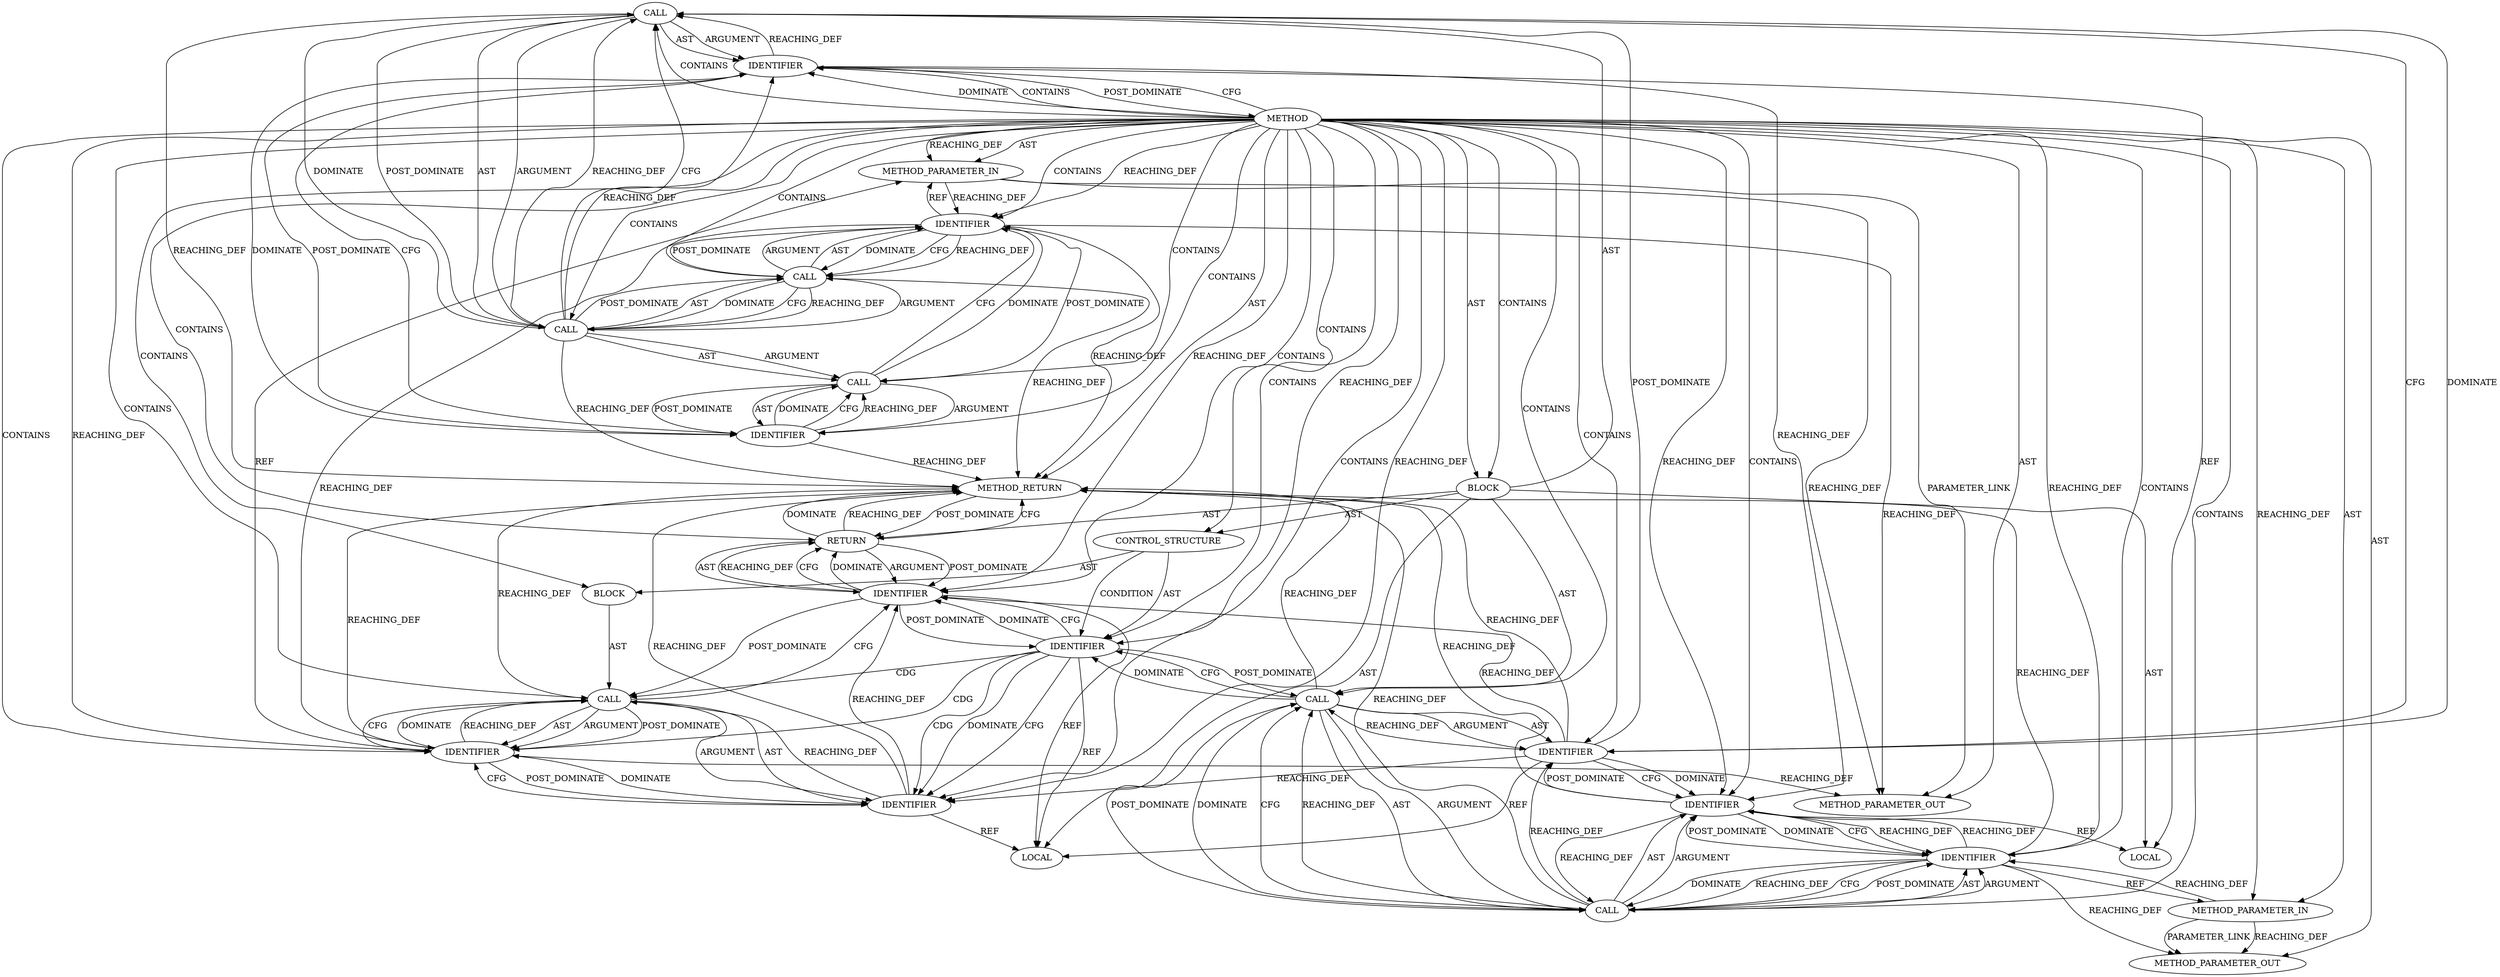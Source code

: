 digraph {
  4825 [label=CALL ORDER=2 ARGUMENT_INDEX=-1 CODE="req_size = sizeof(struct aead_request) +
		crypto_aead_reqsize(aead)" COLUMN_NUMBER=15 METHOD_FULL_NAME="<operator>.assignment" LINE_NUMBER=136 TYPE_FULL_NAME="<empty>" DISPATCH_TYPE="STATIC_DISPATCH" SIGNATURE="" NAME="<operator>.assignment"]
  4830 [label=CALL ORDER=2 ARGUMENT_INDEX=2 CODE="crypto_aead_reqsize(aead)" COLUMN_NUMBER=3 METHOD_FULL_NAME="crypto_aead_reqsize" LINE_NUMBER=137 TYPE_FULL_NAME="<empty>" DISPATCH_TYPE="STATIC_DISPATCH" SIGNATURE="" NAME="crypto_aead_reqsize"]
  4826 [label=IDENTIFIER ORDER=1 ARGUMENT_INDEX=1 CODE="req_size" COLUMN_NUMBER=15 LINE_NUMBER=136 TYPE_FULL_NAME="unsigned int" NAME="req_size"]
  4841 [label=CALL ORDER=1 ARGUMENT_INDEX=1 CODE="tls_init_aead_request(aead_req, aead)" COLUMN_NUMBER=3 METHOD_FULL_NAME="tls_init_aead_request" LINE_NUMBER=142 TYPE_FULL_NAME="<empty>" DISPATCH_TYPE="STATIC_DISPATCH" SIGNATURE="" NAME="tls_init_aead_request"]
  4834 [label=IDENTIFIER ORDER=1 ARGUMENT_INDEX=1 CODE="aead_req" COLUMN_NUMBER=2 LINE_NUMBER=140 TYPE_FULL_NAME="aead_request*" NAME="aead_req"]
  4846 [label=METHOD_RETURN ORDER=4 CODE="RET" COLUMN_NUMBER=1 LINE_NUMBER=133 TYPE_FULL_NAME="struct aead_request" EVALUATION_STRATEGY="BY_VALUE"]
  4838 [label=CONTROL_STRUCTURE CONTROL_STRUCTURE_TYPE="IF" ORDER=5 PARSER_TYPE_NAME="CASTIfStatement" ARGUMENT_INDEX=-1 CODE="if (aead_req)" COLUMN_NUMBER=2 LINE_NUMBER=141]
  4829 [label=IDENTIFIER ORDER=1 ARGUMENT_INDEX=1 CODE="struct aead_request" COLUMN_NUMBER=33 LINE_NUMBER=136 TYPE_FULL_NAME="aead_request" NAME="struct aead_request"]
  4824 [label=LOCAL ORDER=1 CODE="unsigned int req_size" COLUMN_NUMBER=15 LINE_NUMBER=136 TYPE_FULL_NAME="unsigned int" NAME="req_size"]
  4822 [label=METHOD_PARAMETER_IN ORDER=2 CODE="gfp_t flags" IS_VARIADIC=false COLUMN_NUMBER=10 LINE_NUMBER=134 TYPE_FULL_NAME="gfp_t" EVALUATION_STRATEGY="BY_VALUE" INDEX=2 NAME="flags"]
  4845 [label=IDENTIFIER ORDER=1 ARGUMENT_INDEX=-1 CODE="aead_req" COLUMN_NUMBER=9 LINE_NUMBER=143 TYPE_FULL_NAME="aead_request*" NAME="aead_req"]
  4835 [label=CALL ORDER=2 ARGUMENT_INDEX=2 CODE="kzalloc(req_size, flags)" COLUMN_NUMBER=13 METHOD_FULL_NAME="kzalloc" LINE_NUMBER=140 TYPE_FULL_NAME="<empty>" DISPATCH_TYPE="STATIC_DISPATCH" SIGNATURE="" NAME="kzalloc"]
  4823 [label=BLOCK ORDER=3 ARGUMENT_INDEX=-1 CODE="{
	unsigned int req_size = sizeof(struct aead_request) +
		crypto_aead_reqsize(aead);
	struct aead_request *aead_req;

	aead_req = kzalloc(req_size, flags);
	if (aead_req)
		tls_init_aead_request(aead_req, aead);
	return aead_req;
}" COLUMN_NUMBER=1 LINE_NUMBER=135 TYPE_FULL_NAME="void"]
  4833 [label=CALL ORDER=4 ARGUMENT_INDEX=-1 CODE="aead_req = kzalloc(req_size, flags)" COLUMN_NUMBER=2 METHOD_FULL_NAME="<operator>.assignment" LINE_NUMBER=140 TYPE_FULL_NAME="<empty>" DISPATCH_TYPE="STATIC_DISPATCH" SIGNATURE="" NAME="<operator>.assignment"]
  4827 [label=CALL ORDER=2 ARGUMENT_INDEX=2 CODE="sizeof(struct aead_request) +
		crypto_aead_reqsize(aead)" COLUMN_NUMBER=26 METHOD_FULL_NAME="<operator>.addition" LINE_NUMBER=136 TYPE_FULL_NAME="<empty>" DISPATCH_TYPE="STATIC_DISPATCH" SIGNATURE="" NAME="<operator>.addition"]
  4828 [label=CALL ORDER=1 ARGUMENT_INDEX=1 CODE="sizeof(struct aead_request)" COLUMN_NUMBER=26 METHOD_FULL_NAME="<operator>.sizeOf" LINE_NUMBER=136 TYPE_FULL_NAME="<empty>" DISPATCH_TYPE="STATIC_DISPATCH" SIGNATURE="" NAME="<operator>.sizeOf"]
  4832 [label=LOCAL ORDER=3 CODE="struct aead_request* aead_req" COLUMN_NUMBER=22 LINE_NUMBER=138 TYPE_FULL_NAME="aead_request*" NAME="aead_req"]
  21384 [label=METHOD_PARAMETER_OUT ORDER=2 CODE="gfp_t flags" IS_VARIADIC=false COLUMN_NUMBER=10 LINE_NUMBER=134 TYPE_FULL_NAME="gfp_t" EVALUATION_STRATEGY="BY_VALUE" INDEX=2 NAME="flags"]
  4842 [label=IDENTIFIER ORDER=1 ARGUMENT_INDEX=1 CODE="aead_req" COLUMN_NUMBER=25 LINE_NUMBER=142 TYPE_FULL_NAME="aead_request*" NAME="aead_req"]
  4836 [label=IDENTIFIER ORDER=1 ARGUMENT_INDEX=1 CODE="req_size" COLUMN_NUMBER=21 LINE_NUMBER=140 TYPE_FULL_NAME="unsigned int" NAME="req_size"]
  21383 [label=METHOD_PARAMETER_OUT ORDER=1 CODE="struct crypto_aead *aead" IS_VARIADIC=false COLUMN_NUMBER=52 LINE_NUMBER=133 TYPE_FULL_NAME="crypto_aead*" EVALUATION_STRATEGY="BY_VALUE" INDEX=1 NAME="aead"]
  4844 [label=RETURN ORDER=6 ARGUMENT_INDEX=-1 CODE="return aead_req;" COLUMN_NUMBER=2 LINE_NUMBER=143]
  4840 [label=BLOCK ORDER=2 ARGUMENT_INDEX=-1 CODE="<empty>" COLUMN_NUMBER=3 LINE_NUMBER=142 TYPE_FULL_NAME="void"]
  4820 [label=METHOD COLUMN_NUMBER=1 LINE_NUMBER=133 COLUMN_NUMBER_END=1 IS_EXTERNAL=false SIGNATURE="struct aead_request tls_alloc_aead_request (crypto_aead*,gfp_t)" NAME="tls_alloc_aead_request" AST_PARENT_TYPE="TYPE_DECL" AST_PARENT_FULL_NAME="tls_device_fallback.c:<global>" ORDER=4 CODE="static struct aead_request *tls_alloc_aead_request(struct crypto_aead *aead,
						   gfp_t flags)
{
	unsigned int req_size = sizeof(struct aead_request) +
		crypto_aead_reqsize(aead);
	struct aead_request *aead_req;

	aead_req = kzalloc(req_size, flags);
	if (aead_req)
		tls_init_aead_request(aead_req, aead);
	return aead_req;
}" FULL_NAME="tls_alloc_aead_request" LINE_NUMBER_END=144 FILENAME="tls_device_fallback.c"]
  4831 [label=IDENTIFIER ORDER=1 ARGUMENT_INDEX=1 CODE="aead" COLUMN_NUMBER=23 LINE_NUMBER=137 TYPE_FULL_NAME="crypto_aead*" NAME="aead"]
  4843 [label=IDENTIFIER ORDER=2 ARGUMENT_INDEX=2 CODE="aead" COLUMN_NUMBER=35 LINE_NUMBER=142 TYPE_FULL_NAME="crypto_aead*" NAME="aead"]
  4837 [label=IDENTIFIER ORDER=2 ARGUMENT_INDEX=2 CODE="flags" COLUMN_NUMBER=31 LINE_NUMBER=140 TYPE_FULL_NAME="gfp_t" NAME="flags"]
  4839 [label=IDENTIFIER ORDER=1 ARGUMENT_INDEX=-1 CODE="aead_req" COLUMN_NUMBER=6 LINE_NUMBER=141 TYPE_FULL_NAME="aead_request*" NAME="aead_req"]
  4821 [label=METHOD_PARAMETER_IN ORDER=1 CODE="struct crypto_aead *aead" IS_VARIADIC=false COLUMN_NUMBER=52 LINE_NUMBER=133 TYPE_FULL_NAME="crypto_aead*" EVALUATION_STRATEGY="BY_VALUE" INDEX=1 NAME="aead"]
  4823 -> 4832 [label=AST ]
  4826 -> 4824 [label=REF ]
  4841 -> 4842 [label=AST ]
  4837 -> 4822 [label=REF ]
  4820 -> 4821 [label=AST ]
  4833 -> 4834 [label=AST ]
  4836 -> 4837 [label=DOMINATE ]
  4831 -> 4843 [label=REACHING_DEF VARIABLE="aead"]
  4835 -> 4836 [label=AST ]
  4820 -> 4828 [label=CONTAINS ]
  4825 -> 4826 [label=AST ]
  4845 -> 4844 [label=CFG ]
  4822 -> 4837 [label=REACHING_DEF VARIABLE="flags"]
  4820 -> 4821 [label=REACHING_DEF VARIABLE=""]
  4820 -> 4836 [label=CONTAINS ]
  4829 -> 4828 [label=DOMINATE ]
  4828 -> 4829 [label=ARGUMENT ]
  4845 -> 4839 [label=POST_DOMINATE ]
  4830 -> 4831 [label=POST_DOMINATE ]
  4821 -> 21383 [label=REACHING_DEF VARIABLE="aead"]
  4841 -> 4845 [label=CFG ]
  4827 -> 4830 [label=ARGUMENT ]
  4827 -> 4825 [label=REACHING_DEF VARIABLE="sizeof(struct aead_request) +
		crypto_aead_reqsize(aead)"]
  4834 -> 4825 [label=POST_DOMINATE ]
  4845 -> 4844 [label=REACHING_DEF VARIABLE="aead_req"]
  4820 -> 4839 [label=REACHING_DEF VARIABLE=""]
  4844 -> 4846 [label=CFG ]
  4842 -> 4846 [label=REACHING_DEF VARIABLE="aead_req"]
  4836 -> 4846 [label=REACHING_DEF VARIABLE="req_size"]
  4827 -> 4830 [label=POST_DOMINATE ]
  4820 -> 4845 [label=CONTAINS ]
  4835 -> 4833 [label=DOMINATE ]
  4834 -> 4836 [label=CFG ]
  4837 -> 4835 [label=DOMINATE ]
  4820 -> 4841 [label=CONTAINS ]
  4821 -> 4831 [label=REACHING_DEF VARIABLE="aead"]
  4827 -> 4828 [label=ARGUMENT ]
  4836 -> 4824 [label=REF ]
  4830 -> 4831 [label=ARGUMENT ]
  4841 -> 4846 [label=REACHING_DEF VARIABLE="tls_init_aead_request(aead_req, aead)"]
  4820 -> 4825 [label=CONTAINS ]
  4838 -> 4839 [label=CONDITION ]
  4820 -> 4823 [label=AST ]
  4833 -> 4839 [label=CFG ]
  4841 -> 4843 [label=AST ]
  4833 -> 4846 [label=REACHING_DEF VARIABLE="aead_req = kzalloc(req_size, flags)"]
  4830 -> 4827 [label=DOMINATE ]
  4827 -> 4846 [label=REACHING_DEF VARIABLE="sizeof(struct aead_request) +
		crypto_aead_reqsize(aead)"]
  4820 -> 21383 [label=AST ]
  4835 -> 4836 [label=ARGUMENT ]
  4842 -> 4845 [label=REACHING_DEF VARIABLE="aead_req"]
  4835 -> 4834 [label=REACHING_DEF VARIABLE="kzalloc(req_size, flags)"]
  4843 -> 21383 [label=REACHING_DEF VARIABLE="aead"]
  4831 -> 21383 [label=REACHING_DEF VARIABLE="aead"]
  4838 -> 4840 [label=AST ]
  4820 -> 4826 [label=CFG ]
  4826 -> 4825 [label=REACHING_DEF VARIABLE="req_size"]
  4823 -> 4825 [label=AST ]
  4839 -> 4832 [label=REF ]
  4820 -> 4840 [label=CONTAINS ]
  4835 -> 4837 [label=POST_DOMINATE ]
  4820 -> 4831 [label=CONTAINS ]
  4827 -> 4828 [label=AST ]
  4820 -> 4826 [label=DOMINATE ]
  4827 -> 4825 [label=CFG ]
  4830 -> 4827 [label=CFG ]
  4836 -> 4837 [label=CFG ]
  4825 -> 4834 [label=CFG ]
  4840 -> 4841 [label=AST ]
  4839 -> 4845 [label=DOMINATE ]
  4843 -> 4821 [label=REF ]
  4826 -> 4820 [label=POST_DOMINATE ]
  4835 -> 4846 [label=REACHING_DEF VARIABLE="kzalloc(req_size, flags)"]
  4843 -> 4841 [label=CFG ]
  4833 -> 4835 [label=POST_DOMINATE ]
  4839 -> 4842 [label=CDG ]
  4837 -> 21384 [label=REACHING_DEF VARIABLE="flags"]
  4833 -> 4834 [label=ARGUMENT ]
  4829 -> 4828 [label=CFG ]
  4836 -> 4834 [label=POST_DOMINATE ]
  4828 -> 4829 [label=POST_DOMINATE ]
  4839 -> 4842 [label=DOMINATE ]
  4820 -> 4843 [label=CONTAINS ]
  4820 -> 4834 [label=CONTAINS ]
  4820 -> 4830 [label=CONTAINS ]
  4820 -> 4826 [label=CONTAINS ]
  4820 -> 4843 [label=REACHING_DEF VARIABLE=""]
  4820 -> 4845 [label=REACHING_DEF VARIABLE=""]
  4837 -> 4836 [label=REACHING_DEF VARIABLE="flags"]
  4839 -> 4842 [label=CFG ]
  4821 -> 21383 [label=PARAMETER_LINK ]
  4820 -> 4822 [label=REACHING_DEF VARIABLE=""]
  4827 -> 4825 [label=DOMINATE ]
  4822 -> 21384 [label=REACHING_DEF VARIABLE="flags"]
  4831 -> 4846 [label=REACHING_DEF VARIABLE="aead"]
  4841 -> 4843 [label=ARGUMENT ]
  4830 -> 4846 [label=REACHING_DEF VARIABLE="crypto_aead_reqsize(aead)"]
  4842 -> 4832 [label=REF ]
  4831 -> 4828 [label=POST_DOMINATE ]
  4839 -> 4845 [label=CFG ]
  4820 -> 4823 [label=CONTAINS ]
  4820 -> 4839 [label=CONTAINS ]
  4845 -> 4844 [label=DOMINATE ]
  4825 -> 4834 [label=DOMINATE ]
  4834 -> 4846 [label=REACHING_DEF VARIABLE="aead_req"]
  4837 -> 4835 [label=REACHING_DEF VARIABLE="flags"]
  4831 -> 4830 [label=DOMINATE ]
  4833 -> 4839 [label=DOMINATE ]
  4820 -> 4833 [label=CONTAINS ]
  4830 -> 4831 [label=AST ]
  4843 -> 4841 [label=DOMINATE ]
  4841 -> 4842 [label=ARGUMENT ]
  4820 -> 4844 [label=CONTAINS ]
  4827 -> 4830 [label=AST ]
  4825 -> 4826 [label=ARGUMENT ]
  4820 -> 4846 [label=AST ]
  4841 -> 4843 [label=POST_DOMINATE ]
  4844 -> 4846 [label=DOMINATE ]
  4846 -> 4844 [label=POST_DOMINATE ]
  4820 -> 4827 [label=CONTAINS ]
  4844 -> 4846 [label=REACHING_DEF VARIABLE="<RET>"]
  4829 -> 4826 [label=POST_DOMINATE ]
  4825 -> 4827 [label=POST_DOMINATE ]
  4844 -> 4845 [label=ARGUMENT ]
  4823 -> 4844 [label=AST ]
  4820 -> 4836 [label=REACHING_DEF VARIABLE=""]
  4839 -> 4833 [label=POST_DOMINATE ]
  4834 -> 4842 [label=REACHING_DEF VARIABLE="aead_req"]
  4831 -> 4821 [label=REF ]
  4836 -> 4837 [label=REACHING_DEF VARIABLE="req_size"]
  4826 -> 4836 [label=REACHING_DEF VARIABLE="req_size"]
  4838 -> 4839 [label=AST ]
  4820 -> 4837 [label=REACHING_DEF VARIABLE=""]
  4831 -> 4830 [label=CFG ]
  4825 -> 4827 [label=AST ]
  4843 -> 4842 [label=POST_DOMINATE ]
  4820 -> 4838 [label=CONTAINS ]
  4825 -> 4846 [label=REACHING_DEF VARIABLE="req_size = sizeof(struct aead_request) +
		crypto_aead_reqsize(aead)"]
  4833 -> 4835 [label=AST ]
  4833 -> 4835 [label=ARGUMENT ]
  4829 -> 4828 [label=REACHING_DEF VARIABLE="struct aead_request"]
  4834 -> 4833 [label=REACHING_DEF VARIABLE="aead_req"]
  4820 -> 4831 [label=REACHING_DEF VARIABLE=""]
  4826 -> 4829 [label=DOMINATE ]
  4828 -> 4829 [label=AST ]
  4831 -> 4830 [label=REACHING_DEF VARIABLE="aead"]
  4844 -> 4845 [label=AST ]
  4842 -> 4841 [label=REACHING_DEF VARIABLE="aead_req"]
  4844 -> 4845 [label=POST_DOMINATE ]
  4826 -> 4829 [label=CFG ]
  4828 -> 4831 [label=CFG ]
  4834 -> 4832 [label=REF ]
  4820 -> 4822 [label=AST ]
  4835 -> 4837 [label=AST ]
  4843 -> 4846 [label=REACHING_DEF VARIABLE="aead"]
  4820 -> 4829 [label=CONTAINS ]
  4839 -> 4841 [label=CDG ]
  4828 -> 4831 [label=DOMINATE ]
  4843 -> 4841 [label=REACHING_DEF VARIABLE="aead"]
  4842 -> 4843 [label=DOMINATE ]
  4820 -> 4837 [label=CONTAINS ]
  4835 -> 4833 [label=CFG ]
  4820 -> 4842 [label=REACHING_DEF VARIABLE=""]
  4845 -> 4832 [label=REF ]
  4837 -> 4846 [label=REACHING_DEF VARIABLE="flags"]
  4827 -> 4826 [label=REACHING_DEF VARIABLE="sizeof(struct aead_request) +
		crypto_aead_reqsize(aead)"]
  4820 -> 21384 [label=AST ]
  4834 -> 4845 [label=REACHING_DEF VARIABLE="aead_req"]
  4837 -> 4836 [label=POST_DOMINATE ]
  4835 -> 4837 [label=ARGUMENT ]
  4823 -> 4833 [label=AST ]
  4842 -> 4843 [label=CFG ]
  4830 -> 4827 [label=REACHING_DEF VARIABLE="crypto_aead_reqsize(aead)"]
  4837 -> 4835 [label=CFG ]
  4825 -> 4827 [label=ARGUMENT ]
  4829 -> 4846 [label=REACHING_DEF VARIABLE="struct aead_request"]
  4836 -> 4835 [label=REACHING_DEF VARIABLE="req_size"]
  4834 -> 4836 [label=DOMINATE ]
  4839 -> 4843 [label=CDG ]
  4820 -> 4835 [label=CONTAINS ]
  4823 -> 4824 [label=AST ]
  4823 -> 4838 [label=AST ]
  4845 -> 4841 [label=POST_DOMINATE ]
  4822 -> 21384 [label=PARAMETER_LINK ]
  4820 -> 4842 [label=CONTAINS ]
  4835 -> 4833 [label=REACHING_DEF VARIABLE="kzalloc(req_size, flags)"]
}
